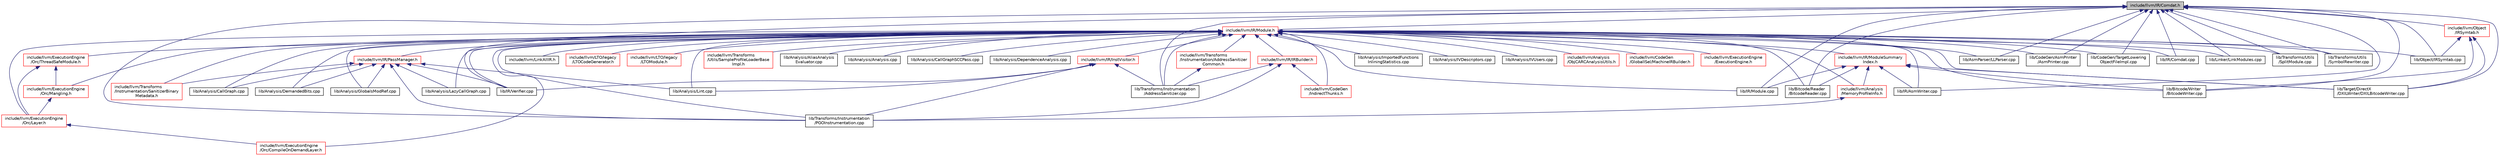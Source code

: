 digraph "include/llvm/IR/Comdat.h"
{
 // LATEX_PDF_SIZE
  bgcolor="transparent";
  edge [fontname="Helvetica",fontsize="10",labelfontname="Helvetica",labelfontsize="10"];
  node [fontname="Helvetica",fontsize="10",shape=record];
  Node1 [label="include/llvm/IR/Comdat.h",height=0.2,width=0.4,color="black", fillcolor="grey75", style="filled", fontcolor="black",tooltip=" "];
  Node1 -> Node2 [dir="back",color="midnightblue",fontsize="10",style="solid",fontname="Helvetica"];
  Node2 [label="include/llvm/IR/Module.h",height=0.2,width=0.4,color="red",URL="$Module_8h.html",tooltip=" "];
  Node2 -> Node3 [dir="back",color="midnightblue",fontsize="10",style="solid",fontname="Helvetica"];
  Node3 [label="include/llvm/Analysis\l/MemoryProfileInfo.h",height=0.2,width=0.4,color="red",URL="$MemoryProfileInfo_8h.html",tooltip=" "];
  Node3 -> Node6 [dir="back",color="midnightblue",fontsize="10",style="solid",fontname="Helvetica"];
  Node6 [label="lib/Transforms/Instrumentation\l/PGOInstrumentation.cpp",height=0.2,width=0.4,color="black",URL="$PGOInstrumentation_8cpp.html",tooltip=" "];
  Node2 -> Node8 [dir="back",color="midnightblue",fontsize="10",style="solid",fontname="Helvetica"];
  Node8 [label="include/llvm/Analysis\l/ObjCARCAnalysisUtils.h",height=0.2,width=0.4,color="red",URL="$ObjCARCAnalysisUtils_8h.html",tooltip=" "];
  Node2 -> Node21 [dir="back",color="midnightblue",fontsize="10",style="solid",fontname="Helvetica"];
  Node21 [label="include/llvm/CodeGen\l/GlobalISel/MachineIRBuilder.h",height=0.2,width=0.4,color="red",URL="$MachineIRBuilder_8h.html",tooltip=" "];
  Node2 -> Node107 [dir="back",color="midnightblue",fontsize="10",style="solid",fontname="Helvetica"];
  Node107 [label="include/llvm/CodeGen\l/IndirectThunks.h",height=0.2,width=0.4,color="red",URL="$IndirectThunks_8h.html",tooltip=" "];
  Node2 -> Node111 [dir="back",color="midnightblue",fontsize="10",style="solid",fontname="Helvetica"];
  Node111 [label="include/llvm/ExecutionEngine\l/ExecutionEngine.h",height=0.2,width=0.4,color="red",URL="$ExecutionEngine_2ExecutionEngine_8h.html",tooltip=" "];
  Node2 -> Node123 [dir="back",color="midnightblue",fontsize="10",style="solid",fontname="Helvetica"];
  Node123 [label="include/llvm/ExecutionEngine\l/Orc/CompileOnDemandLayer.h",height=0.2,width=0.4,color="red",URL="$CompileOnDemandLayer_8h.html",tooltip=" "];
  Node2 -> Node128 [dir="back",color="midnightblue",fontsize="10",style="solid",fontname="Helvetica"];
  Node128 [label="include/llvm/ExecutionEngine\l/Orc/Layer.h",height=0.2,width=0.4,color="red",URL="$Layer_8h.html",tooltip=" "];
  Node128 -> Node123 [dir="back",color="midnightblue",fontsize="10",style="solid",fontname="Helvetica"];
  Node2 -> Node165 [dir="back",color="midnightblue",fontsize="10",style="solid",fontname="Helvetica"];
  Node165 [label="include/llvm/ExecutionEngine\l/Orc/Mangling.h",height=0.2,width=0.4,color="red",URL="$Mangling_8h.html",tooltip=" "];
  Node165 -> Node128 [dir="back",color="midnightblue",fontsize="10",style="solid",fontname="Helvetica"];
  Node2 -> Node167 [dir="back",color="midnightblue",fontsize="10",style="solid",fontname="Helvetica"];
  Node167 [label="include/llvm/ExecutionEngine\l/Orc/ThreadSafeModule.h",height=0.2,width=0.4,color="red",URL="$ThreadSafeModule_8h.html",tooltip=" "];
  Node167 -> Node128 [dir="back",color="midnightblue",fontsize="10",style="solid",fontname="Helvetica"];
  Node167 -> Node165 [dir="back",color="midnightblue",fontsize="10",style="solid",fontname="Helvetica"];
  Node2 -> Node169 [dir="back",color="midnightblue",fontsize="10",style="solid",fontname="Helvetica"];
  Node169 [label="include/llvm/IR/InstVisitor.h",height=0.2,width=0.4,color="red",URL="$InstVisitor_8h.html",tooltip=" "];
  Node169 -> Node210 [dir="back",color="midnightblue",fontsize="10",style="solid",fontname="Helvetica"];
  Node210 [label="lib/Analysis/Lint.cpp",height=0.2,width=0.4,color="black",URL="$Lint_8cpp.html",tooltip=" "];
  Node169 -> Node212 [dir="back",color="midnightblue",fontsize="10",style="solid",fontname="Helvetica"];
  Node212 [label="lib/IR/Verifier.cpp",height=0.2,width=0.4,color="black",URL="$Verifier_8cpp.html",tooltip=" "];
  Node169 -> Node193 [dir="back",color="midnightblue",fontsize="10",style="solid",fontname="Helvetica"];
  Node193 [label="lib/Transforms/Instrumentation\l/AddressSanitizer.cpp",height=0.2,width=0.4,color="black",URL="$AddressSanitizer_8cpp.html",tooltip=" "];
  Node169 -> Node6 [dir="back",color="midnightblue",fontsize="10",style="solid",fontname="Helvetica"];
  Node2 -> Node239 [dir="back",color="midnightblue",fontsize="10",style="solid",fontname="Helvetica"];
  Node239 [label="include/llvm/IR/IRBuilder.h",height=0.2,width=0.4,color="red",URL="$IRBuilder_8h.html",tooltip=" "];
  Node239 -> Node107 [dir="back",color="midnightblue",fontsize="10",style="solid",fontname="Helvetica"];
  Node239 -> Node193 [dir="back",color="midnightblue",fontsize="10",style="solid",fontname="Helvetica"];
  Node239 -> Node6 [dir="back",color="midnightblue",fontsize="10",style="solid",fontname="Helvetica"];
  Node2 -> Node503 [dir="back",color="midnightblue",fontsize="10",style="solid",fontname="Helvetica"];
  Node503 [label="include/llvm/IR/ModuleSummary\lIndex.h",height=0.2,width=0.4,color="red",URL="$ModuleSummaryIndex_8h.html",tooltip=" "];
  Node503 -> Node3 [dir="back",color="midnightblue",fontsize="10",style="solid",fontname="Helvetica"];
  Node503 -> Node528 [dir="back",color="midnightblue",fontsize="10",style="solid",fontname="Helvetica"];
  Node528 [label="lib/Bitcode/Reader\l/BitcodeReader.cpp",height=0.2,width=0.4,color="black",URL="$BitcodeReader_8cpp.html",tooltip=" "];
  Node503 -> Node517 [dir="back",color="midnightblue",fontsize="10",style="solid",fontname="Helvetica"];
  Node517 [label="lib/Bitcode/Writer\l/BitcodeWriter.cpp",height=0.2,width=0.4,color="black",URL="$BitcodeWriter_8cpp.html",tooltip=" "];
  Node503 -> Node530 [dir="back",color="midnightblue",fontsize="10",style="solid",fontname="Helvetica"];
  Node530 [label="lib/IR/AsmWriter.cpp",height=0.2,width=0.4,color="black",URL="$AsmWriter_8cpp.html",tooltip=" "];
  Node503 -> Node531 [dir="back",color="midnightblue",fontsize="10",style="solid",fontname="Helvetica"];
  Node531 [label="lib/IR/Module.cpp",height=0.2,width=0.4,color="black",URL="$Module_8cpp.html",tooltip=" "];
  Node503 -> Node535 [dir="back",color="midnightblue",fontsize="10",style="solid",fontname="Helvetica"];
  Node535 [label="lib/Target/DirectX\l/DXILWriter/DXILBitcodeWriter.cpp",height=0.2,width=0.4,color="black",URL="$DXILBitcodeWriter_8cpp.html",tooltip=" "];
  Node2 -> Node537 [dir="back",color="midnightblue",fontsize="10",style="solid",fontname="Helvetica"];
  Node537 [label="include/llvm/IR/PassManager.h",height=0.2,width=0.4,color="red",URL="$PassManager_8h.html",tooltip=" "];
  Node537 -> Node279 [dir="back",color="midnightblue",fontsize="10",style="solid",fontname="Helvetica"];
  Node279 [label="include/llvm/Transforms\l/Instrumentation/SanitizerBinary\lMetadata.h",height=0.2,width=0.4,color="red",URL="$SanitizerBinaryMetadata_8h.html",tooltip=" "];
  Node537 -> Node765 [dir="back",color="midnightblue",fontsize="10",style="solid",fontname="Helvetica"];
  Node765 [label="lib/Analysis/CallGraph.cpp",height=0.2,width=0.4,color="black",URL="$CallGraph_8cpp.html",tooltip=" "];
  Node537 -> Node663 [dir="back",color="midnightblue",fontsize="10",style="solid",fontname="Helvetica"];
  Node663 [label="lib/Analysis/DemandedBits.cpp",height=0.2,width=0.4,color="black",URL="$DemandedBits_8cpp.html",tooltip=" "];
  Node537 -> Node185 [dir="back",color="midnightblue",fontsize="10",style="solid",fontname="Helvetica"];
  Node185 [label="lib/Analysis/GlobalsModRef.cpp",height=0.2,width=0.4,color="black",URL="$GlobalsModRef_8cpp.html",tooltip=" "];
  Node537 -> Node831 [dir="back",color="midnightblue",fontsize="10",style="solid",fontname="Helvetica"];
  Node831 [label="lib/Analysis/LazyCallGraph.cpp",height=0.2,width=0.4,color="black",URL="$LazyCallGraph_8cpp.html",tooltip=" "];
  Node537 -> Node210 [dir="back",color="midnightblue",fontsize="10",style="solid",fontname="Helvetica"];
  Node537 -> Node212 [dir="back",color="midnightblue",fontsize="10",style="solid",fontname="Helvetica"];
  Node537 -> Node6 [dir="back",color="midnightblue",fontsize="10",style="solid",fontname="Helvetica"];
  Node2 -> Node1673 [dir="back",color="midnightblue",fontsize="10",style="solid",fontname="Helvetica"];
  Node1673 [label="include/llvm/LinkAllIR.h",height=0.2,width=0.4,color="black",URL="$LinkAllIR_8h.html",tooltip=" "];
  Node2 -> Node260 [dir="back",color="midnightblue",fontsize="10",style="solid",fontname="Helvetica"];
  Node260 [label="include/llvm/LTO/legacy\l/LTOCodeGenerator.h",height=0.2,width=0.4,color="red",URL="$LTOCodeGenerator_8h.html",tooltip=" "];
  Node2 -> Node263 [dir="back",color="midnightblue",fontsize="10",style="solid",fontname="Helvetica"];
  Node263 [label="include/llvm/LTO/legacy\l/LTOModule.h",height=0.2,width=0.4,color="red",URL="$LTOModule_8h.html",tooltip=" "];
  Node2 -> Node975 [dir="back",color="midnightblue",fontsize="10",style="solid",fontname="Helvetica"];
  Node975 [label="include/llvm/Transforms\l/Instrumentation/AddressSanitizer\lCommon.h",height=0.2,width=0.4,color="red",URL="$AddressSanitizerCommon_8h.html",tooltip=" "];
  Node975 -> Node193 [dir="back",color="midnightblue",fontsize="10",style="solid",fontname="Helvetica"];
  Node2 -> Node279 [dir="back",color="midnightblue",fontsize="10",style="solid",fontname="Helvetica"];
  Node2 -> Node731 [dir="back",color="midnightblue",fontsize="10",style="solid",fontname="Helvetica"];
  Node731 [label="include/llvm/Transforms\l/Utils/SampleProfileLoaderBase\lImpl.h",height=0.2,width=0.4,color="red",URL="$SampleProfileLoaderBaseImpl_8h.html",tooltip=" "];
  Node2 -> Node591 [dir="back",color="midnightblue",fontsize="10",style="solid",fontname="Helvetica"];
  Node591 [label="lib/Analysis/AliasAnalysis\lEvaluator.cpp",height=0.2,width=0.4,color="black",URL="$AliasAnalysisEvaluator_8cpp.html",tooltip=" "];
  Node2 -> Node1674 [dir="back",color="midnightblue",fontsize="10",style="solid",fontname="Helvetica"];
  Node1674 [label="lib/Analysis/Analysis.cpp",height=0.2,width=0.4,color="black",URL="$Analysis_2Analysis_8cpp.html",tooltip=" "];
  Node2 -> Node765 [dir="back",color="midnightblue",fontsize="10",style="solid",fontname="Helvetica"];
  Node2 -> Node766 [dir="back",color="midnightblue",fontsize="10",style="solid",fontname="Helvetica"];
  Node766 [label="lib/Analysis/CallGraphSCCPass.cpp",height=0.2,width=0.4,color="black",URL="$CallGraphSCCPass_8cpp.html",tooltip=" "];
  Node2 -> Node663 [dir="back",color="midnightblue",fontsize="10",style="solid",fontname="Helvetica"];
  Node2 -> Node594 [dir="back",color="midnightblue",fontsize="10",style="solid",fontname="Helvetica"];
  Node594 [label="lib/Analysis/DependenceAnalysis.cpp",height=0.2,width=0.4,color="black",URL="$DependenceAnalysis_8cpp.html",tooltip=" "];
  Node2 -> Node185 [dir="back",color="midnightblue",fontsize="10",style="solid",fontname="Helvetica"];
  Node2 -> Node1964 [dir="back",color="midnightblue",fontsize="10",style="solid",fontname="Helvetica"];
  Node1964 [label="lib/Analysis/ImportedFunctions\lInliningStatistics.cpp",height=0.2,width=0.4,color="black",URL="$ImportedFunctionsInliningStatistics_8cpp.html",tooltip=" "];
  Node2 -> Node795 [dir="back",color="midnightblue",fontsize="10",style="solid",fontname="Helvetica"];
  Node795 [label="lib/Analysis/IVDescriptors.cpp",height=0.2,width=0.4,color="black",URL="$IVDescriptors_8cpp.html",tooltip=" "];
  Node2 -> Node665 [dir="back",color="midnightblue",fontsize="10",style="solid",fontname="Helvetica"];
  Node665 [label="lib/Analysis/IVUsers.cpp",height=0.2,width=0.4,color="black",URL="$IVUsers_8cpp.html",tooltip=" "];
  Node2 -> Node831 [dir="back",color="midnightblue",fontsize="10",style="solid",fontname="Helvetica"];
  Node2 -> Node210 [dir="back",color="midnightblue",fontsize="10",style="solid",fontname="Helvetica"];
  Node2 -> Node514 [dir="back",color="midnightblue",fontsize="10",style="solid",fontname="Helvetica"];
  Node514 [label="lib/AsmParser/LLParser.cpp",height=0.2,width=0.4,color="black",URL="$LLParser_8cpp.html",tooltip=" "];
  Node2 -> Node528 [dir="back",color="midnightblue",fontsize="10",style="solid",fontname="Helvetica"];
  Node2 -> Node517 [dir="back",color="midnightblue",fontsize="10",style="solid",fontname="Helvetica"];
  Node2 -> Node734 [dir="back",color="midnightblue",fontsize="10",style="solid",fontname="Helvetica"];
  Node734 [label="lib/CodeGen/AsmPrinter\l/AsmPrinter.cpp",height=0.2,width=0.4,color="black",URL="$AsmPrinter_8cpp.html",tooltip=" "];
  Node2 -> Node1601 [dir="back",color="midnightblue",fontsize="10",style="solid",fontname="Helvetica"];
  Node1601 [label="lib/CodeGen/TargetLowering\lObjectFileImpl.cpp",height=0.2,width=0.4,color="black",URL="$TargetLoweringObjectFileImpl_8cpp.html",tooltip=" "];
  Node2 -> Node530 [dir="back",color="midnightblue",fontsize="10",style="solid",fontname="Helvetica"];
  Node2 -> Node1987 [dir="back",color="midnightblue",fontsize="10",style="solid",fontname="Helvetica"];
  Node1987 [label="lib/IR/Comdat.cpp",height=0.2,width=0.4,color="black",URL="$Comdat_8cpp.html",tooltip=" "];
  Node2 -> Node531 [dir="back",color="midnightblue",fontsize="10",style="solid",fontname="Helvetica"];
  Node2 -> Node212 [dir="back",color="midnightblue",fontsize="10",style="solid",fontname="Helvetica"];
  Node2 -> Node2002 [dir="back",color="midnightblue",fontsize="10",style="solid",fontname="Helvetica"];
  Node2002 [label="lib/Linker/LinkModules.cpp",height=0.2,width=0.4,color="black",URL="$LinkModules_8cpp.html",tooltip=" "];
  Node2 -> Node2004 [dir="back",color="midnightblue",fontsize="10",style="solid",fontname="Helvetica"];
  Node2004 [label="lib/Object/IRSymtab.cpp",height=0.2,width=0.4,color="black",URL="$IRSymtab_8cpp.html",tooltip=" "];
  Node2 -> Node535 [dir="back",color="midnightblue",fontsize="10",style="solid",fontname="Helvetica"];
  Node2 -> Node193 [dir="back",color="midnightblue",fontsize="10",style="solid",fontname="Helvetica"];
  Node2 -> Node6 [dir="back",color="midnightblue",fontsize="10",style="solid",fontname="Helvetica"];
  Node2 -> Node659 [dir="back",color="midnightblue",fontsize="10",style="solid",fontname="Helvetica"];
  Node659 [label="lib/Transforms/Utils\l/SplitModule.cpp",height=0.2,width=0.4,color="black",URL="$SplitModule_8cpp.html",tooltip=" "];
  Node2 -> Node1928 [dir="back",color="midnightblue",fontsize="10",style="solid",fontname="Helvetica"];
  Node1928 [label="lib/Transforms/Utils\l/SymbolRewriter.cpp",height=0.2,width=0.4,color="black",URL="$SymbolRewriter_8cpp.html",tooltip=" "];
  Node1 -> Node2034 [dir="back",color="midnightblue",fontsize="10",style="solid",fontname="Helvetica"];
  Node2034 [label="include/llvm/Object\l/IRSymtab.h",height=0.2,width=0.4,color="red",URL="$IRSymtab_8h.html",tooltip=" "];
  Node2034 -> Node517 [dir="back",color="midnightblue",fontsize="10",style="solid",fontname="Helvetica"];
  Node2034 -> Node2004 [dir="back",color="midnightblue",fontsize="10",style="solid",fontname="Helvetica"];
  Node2034 -> Node535 [dir="back",color="midnightblue",fontsize="10",style="solid",fontname="Helvetica"];
  Node1 -> Node514 [dir="back",color="midnightblue",fontsize="10",style="solid",fontname="Helvetica"];
  Node1 -> Node528 [dir="back",color="midnightblue",fontsize="10",style="solid",fontname="Helvetica"];
  Node1 -> Node517 [dir="back",color="midnightblue",fontsize="10",style="solid",fontname="Helvetica"];
  Node1 -> Node734 [dir="back",color="midnightblue",fontsize="10",style="solid",fontname="Helvetica"];
  Node1 -> Node1601 [dir="back",color="midnightblue",fontsize="10",style="solid",fontname="Helvetica"];
  Node1 -> Node530 [dir="back",color="midnightblue",fontsize="10",style="solid",fontname="Helvetica"];
  Node1 -> Node1987 [dir="back",color="midnightblue",fontsize="10",style="solid",fontname="Helvetica"];
  Node1 -> Node531 [dir="back",color="midnightblue",fontsize="10",style="solid",fontname="Helvetica"];
  Node1 -> Node212 [dir="back",color="midnightblue",fontsize="10",style="solid",fontname="Helvetica"];
  Node1 -> Node2002 [dir="back",color="midnightblue",fontsize="10",style="solid",fontname="Helvetica"];
  Node1 -> Node2004 [dir="back",color="midnightblue",fontsize="10",style="solid",fontname="Helvetica"];
  Node1 -> Node535 [dir="back",color="midnightblue",fontsize="10",style="solid",fontname="Helvetica"];
  Node1 -> Node193 [dir="back",color="midnightblue",fontsize="10",style="solid",fontname="Helvetica"];
  Node1 -> Node6 [dir="back",color="midnightblue",fontsize="10",style="solid",fontname="Helvetica"];
  Node1 -> Node659 [dir="back",color="midnightblue",fontsize="10",style="solid",fontname="Helvetica"];
  Node1 -> Node1928 [dir="back",color="midnightblue",fontsize="10",style="solid",fontname="Helvetica"];
}
